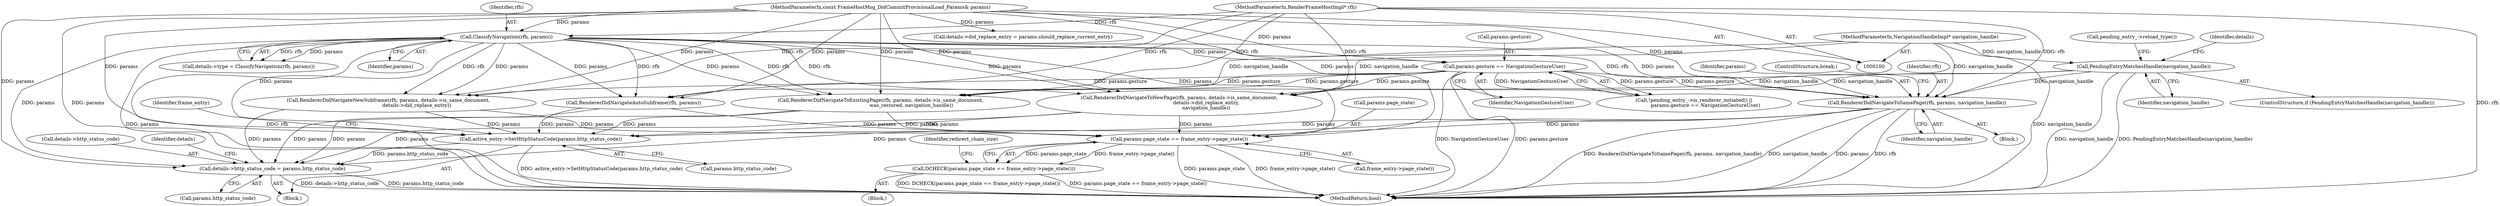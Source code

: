 digraph "0_Chrome_56a84aa67bb071a33a48ac1481b555c48e0a9a59_1@pointer" {
"1000263" [label="(Call,RendererDidNavigateToSamePage(rfh, params, navigation_handle))"];
"1000187" [label="(Call,ClassifyNavigation(rfh, params))"];
"1000101" [label="(MethodParameterIn,RenderFrameHostImpl* rfh)"];
"1000102" [label="(MethodParameterIn,const FrameHostMsg_DidCommitProvisionalLoad_Params& params)"];
"1000216" [label="(Call,params.gesture == NavigationGestureUser)"];
"1000196" [label="(Call,PendingEntryMatchesHandle(navigation_handle))"];
"1000105" [label="(MethodParameterIn,NavigationHandleImpl* navigation_handle)"];
"1000324" [label="(Call,active_entry->SetHttpStatusCode(params.http_status_code))"];
"1000393" [label="(Call,details->http_status_code = params.http_status_code)"];
"1000346" [label="(Call,params.page_state == frame_entry->page_state())"];
"1000345" [label="(Call,DCHECK(params.page_state == frame_entry->page_state()))"];
"1000187" [label="(Call,ClassifyNavigation(rfh, params))"];
"1000347" [label="(Call,params.page_state)"];
"1000105" [label="(MethodParameterIn,NavigationHandleImpl* navigation_handle)"];
"1000344" [label="(Block,)"];
"1000232" [label="(Block,)"];
"1000345" [label="(Call,DCHECK(params.page_state == frame_entry->page_state()))"];
"1000183" [label="(Call,details->type = ClassifyNavigation(rfh, params))"];
"1000189" [label="(Identifier,params)"];
"1000393" [label="(Call,details->http_status_code = params.http_status_code)"];
"1000265" [label="(Identifier,params)"];
"1000350" [label="(Call,frame_entry->page_state())"];
"1000353" [label="(Identifier,redirect_chain_size)"];
"1000330" [label="(Identifier,frame_entry)"];
"1000234" [label="(Call,RendererDidNavigateToNewPage(rfh, params, details->is_same_document,\n                                   details->did_replace_entry,\n                                   navigation_handle))"];
"1000282" [label="(Call,RendererDidNavigateAutoSubframe(rfh, params))"];
"1000197" [label="(Identifier,navigation_handle)"];
"1000269" [label="(Call,RendererDidNavigateNewSubframe(rfh, params, details->is_same_document,\n                                     details->did_replace_entry))"];
"1000176" [label="(Call,details->did_replace_entry = params.should_replace_current_entry)"];
"1000346" [label="(Call,params.page_state == frame_entry->page_state())"];
"1000230" [label="(Identifier,details)"];
"1000325" [label="(Call,params.http_status_code)"];
"1000253" [label="(Call,RendererDidNavigateToExistingPage(rfh, params, details->is_same_document,\n                                        was_restored, navigation_handle))"];
"1000401" [label="(Identifier,details)"];
"1000195" [label="(ControlStructure,if (PendingEntryMatchesHandle(navigation_handle)))"];
"1000196" [label="(Call,PendingEntryMatchesHandle(navigation_handle))"];
"1000394" [label="(Call,details->http_status_code)"];
"1000220" [label="(Identifier,NavigationGestureUser)"];
"1000263" [label="(Call,RendererDidNavigateToSamePage(rfh, params, navigation_handle))"];
"1000324" [label="(Call,active_entry->SetHttpStatusCode(params.http_status_code))"];
"1000188" [label="(Identifier,rfh)"];
"1000432" [label="(MethodReturn,bool)"];
"1000106" [label="(Block,)"];
"1000267" [label="(ControlStructure,break;)"];
"1000397" [label="(Call,params.http_status_code)"];
"1000217" [label="(Call,params.gesture)"];
"1000213" [label="(Call,!pending_entry_->is_renderer_initiated() ||\n               params.gesture == NavigationGestureUser)"];
"1000101" [label="(MethodParameterIn,RenderFrameHostImpl* rfh)"];
"1000264" [label="(Identifier,rfh)"];
"1000216" [label="(Call,params.gesture == NavigationGestureUser)"];
"1000201" [label="(Call,pending_entry_->reload_type())"];
"1000102" [label="(MethodParameterIn,const FrameHostMsg_DidCommitProvisionalLoad_Params& params)"];
"1000266" [label="(Identifier,navigation_handle)"];
"1000263" -> "1000232"  [label="AST: "];
"1000263" -> "1000266"  [label="CFG: "];
"1000264" -> "1000263"  [label="AST: "];
"1000265" -> "1000263"  [label="AST: "];
"1000266" -> "1000263"  [label="AST: "];
"1000267" -> "1000263"  [label="CFG: "];
"1000263" -> "1000432"  [label="DDG: params"];
"1000263" -> "1000432"  [label="DDG: rfh"];
"1000263" -> "1000432"  [label="DDG: RendererDidNavigateToSamePage(rfh, params, navigation_handle)"];
"1000263" -> "1000432"  [label="DDG: navigation_handle"];
"1000187" -> "1000263"  [label="DDG: rfh"];
"1000187" -> "1000263"  [label="DDG: params"];
"1000101" -> "1000263"  [label="DDG: rfh"];
"1000216" -> "1000263"  [label="DDG: params.gesture"];
"1000102" -> "1000263"  [label="DDG: params"];
"1000196" -> "1000263"  [label="DDG: navigation_handle"];
"1000105" -> "1000263"  [label="DDG: navigation_handle"];
"1000263" -> "1000324"  [label="DDG: params"];
"1000263" -> "1000346"  [label="DDG: params"];
"1000263" -> "1000393"  [label="DDG: params"];
"1000187" -> "1000183"  [label="AST: "];
"1000187" -> "1000189"  [label="CFG: "];
"1000188" -> "1000187"  [label="AST: "];
"1000189" -> "1000187"  [label="AST: "];
"1000183" -> "1000187"  [label="CFG: "];
"1000187" -> "1000432"  [label="DDG: rfh"];
"1000187" -> "1000432"  [label="DDG: params"];
"1000187" -> "1000183"  [label="DDG: rfh"];
"1000187" -> "1000183"  [label="DDG: params"];
"1000101" -> "1000187"  [label="DDG: rfh"];
"1000102" -> "1000187"  [label="DDG: params"];
"1000187" -> "1000216"  [label="DDG: params"];
"1000187" -> "1000234"  [label="DDG: rfh"];
"1000187" -> "1000234"  [label="DDG: params"];
"1000187" -> "1000253"  [label="DDG: rfh"];
"1000187" -> "1000253"  [label="DDG: params"];
"1000187" -> "1000269"  [label="DDG: rfh"];
"1000187" -> "1000269"  [label="DDG: params"];
"1000187" -> "1000282"  [label="DDG: rfh"];
"1000187" -> "1000282"  [label="DDG: params"];
"1000187" -> "1000324"  [label="DDG: params"];
"1000187" -> "1000346"  [label="DDG: params"];
"1000187" -> "1000393"  [label="DDG: params"];
"1000101" -> "1000100"  [label="AST: "];
"1000101" -> "1000432"  [label="DDG: rfh"];
"1000101" -> "1000234"  [label="DDG: rfh"];
"1000101" -> "1000253"  [label="DDG: rfh"];
"1000101" -> "1000269"  [label="DDG: rfh"];
"1000101" -> "1000282"  [label="DDG: rfh"];
"1000102" -> "1000100"  [label="AST: "];
"1000102" -> "1000432"  [label="DDG: params"];
"1000102" -> "1000176"  [label="DDG: params"];
"1000102" -> "1000216"  [label="DDG: params"];
"1000102" -> "1000234"  [label="DDG: params"];
"1000102" -> "1000253"  [label="DDG: params"];
"1000102" -> "1000269"  [label="DDG: params"];
"1000102" -> "1000282"  [label="DDG: params"];
"1000102" -> "1000324"  [label="DDG: params"];
"1000102" -> "1000346"  [label="DDG: params"];
"1000102" -> "1000393"  [label="DDG: params"];
"1000216" -> "1000213"  [label="AST: "];
"1000216" -> "1000220"  [label="CFG: "];
"1000217" -> "1000216"  [label="AST: "];
"1000220" -> "1000216"  [label="AST: "];
"1000213" -> "1000216"  [label="CFG: "];
"1000216" -> "1000432"  [label="DDG: params.gesture"];
"1000216" -> "1000432"  [label="DDG: NavigationGestureUser"];
"1000216" -> "1000213"  [label="DDG: params.gesture"];
"1000216" -> "1000213"  [label="DDG: NavigationGestureUser"];
"1000216" -> "1000234"  [label="DDG: params.gesture"];
"1000216" -> "1000253"  [label="DDG: params.gesture"];
"1000216" -> "1000269"  [label="DDG: params.gesture"];
"1000216" -> "1000282"  [label="DDG: params.gesture"];
"1000196" -> "1000195"  [label="AST: "];
"1000196" -> "1000197"  [label="CFG: "];
"1000197" -> "1000196"  [label="AST: "];
"1000201" -> "1000196"  [label="CFG: "];
"1000230" -> "1000196"  [label="CFG: "];
"1000196" -> "1000432"  [label="DDG: navigation_handle"];
"1000196" -> "1000432"  [label="DDG: PendingEntryMatchesHandle(navigation_handle)"];
"1000105" -> "1000196"  [label="DDG: navigation_handle"];
"1000196" -> "1000234"  [label="DDG: navigation_handle"];
"1000196" -> "1000253"  [label="DDG: navigation_handle"];
"1000105" -> "1000100"  [label="AST: "];
"1000105" -> "1000432"  [label="DDG: navigation_handle"];
"1000105" -> "1000234"  [label="DDG: navigation_handle"];
"1000105" -> "1000253"  [label="DDG: navigation_handle"];
"1000324" -> "1000106"  [label="AST: "];
"1000324" -> "1000325"  [label="CFG: "];
"1000325" -> "1000324"  [label="AST: "];
"1000330" -> "1000324"  [label="CFG: "];
"1000324" -> "1000432"  [label="DDG: active_entry->SetHttpStatusCode(params.http_status_code)"];
"1000253" -> "1000324"  [label="DDG: params"];
"1000269" -> "1000324"  [label="DDG: params"];
"1000282" -> "1000324"  [label="DDG: params"];
"1000234" -> "1000324"  [label="DDG: params"];
"1000324" -> "1000393"  [label="DDG: params.http_status_code"];
"1000393" -> "1000106"  [label="AST: "];
"1000393" -> "1000397"  [label="CFG: "];
"1000394" -> "1000393"  [label="AST: "];
"1000397" -> "1000393"  [label="AST: "];
"1000401" -> "1000393"  [label="CFG: "];
"1000393" -> "1000432"  [label="DDG: params.http_status_code"];
"1000393" -> "1000432"  [label="DDG: details->http_status_code"];
"1000253" -> "1000393"  [label="DDG: params"];
"1000269" -> "1000393"  [label="DDG: params"];
"1000282" -> "1000393"  [label="DDG: params"];
"1000234" -> "1000393"  [label="DDG: params"];
"1000346" -> "1000345"  [label="AST: "];
"1000346" -> "1000350"  [label="CFG: "];
"1000347" -> "1000346"  [label="AST: "];
"1000350" -> "1000346"  [label="AST: "];
"1000345" -> "1000346"  [label="CFG: "];
"1000346" -> "1000432"  [label="DDG: params.page_state"];
"1000346" -> "1000432"  [label="DDG: frame_entry->page_state()"];
"1000346" -> "1000345"  [label="DDG: params.page_state"];
"1000346" -> "1000345"  [label="DDG: frame_entry->page_state()"];
"1000253" -> "1000346"  [label="DDG: params"];
"1000269" -> "1000346"  [label="DDG: params"];
"1000282" -> "1000346"  [label="DDG: params"];
"1000234" -> "1000346"  [label="DDG: params"];
"1000345" -> "1000344"  [label="AST: "];
"1000353" -> "1000345"  [label="CFG: "];
"1000345" -> "1000432"  [label="DDG: params.page_state == frame_entry->page_state()"];
"1000345" -> "1000432"  [label="DDG: DCHECK(params.page_state == frame_entry->page_state())"];
}
